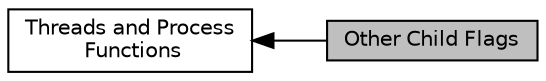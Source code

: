 digraph "Other Child Flags"
{
  edge [fontname="Helvetica",fontsize="10",labelfontname="Helvetica",labelfontsize="10"];
  node [fontname="Helvetica",fontsize="10",shape=record];
  rankdir=LR;
  Node1 [label="Threads and Process\l Functions",height=0.2,width=0.4,color="black", fillcolor="white", style="filled",URL="$group__apr__thread__proc.html"];
  Node0 [label="Other Child Flags",height=0.2,width=0.4,color="black", fillcolor="grey75", style="filled", fontcolor="black"];
  Node1->Node0 [shape=plaintext, dir="back", style="solid"];
}
